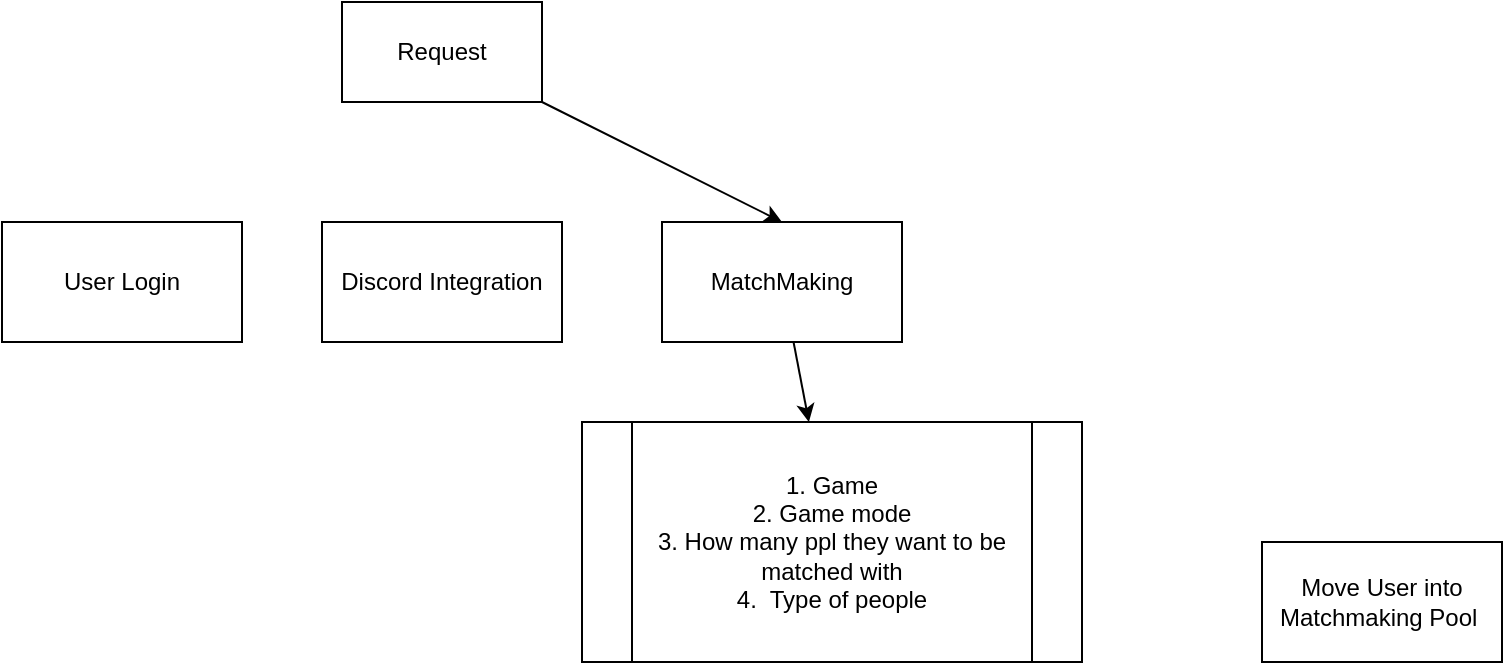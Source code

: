 <mxfile>
    <diagram id="bCHZrmS2TxnS9ojoxymP" name="Page-1">
        <mxGraphModel dx="691" dy="362" grid="1" gridSize="10" guides="1" tooltips="1" connect="1" arrows="1" fold="1" page="1" pageScale="1" pageWidth="850" pageHeight="1100" math="0" shadow="0">
            <root>
                <mxCell id="0"/>
                <mxCell id="1" parent="0"/>
                <mxCell id="6" style="edgeStyle=none;html=1;entryX=0.5;entryY=0;entryDx=0;entryDy=0;" parent="1" source="2" target="5" edge="1">
                    <mxGeometry relative="1" as="geometry"/>
                </mxCell>
                <mxCell id="2" value="Request" style="whiteSpace=wrap;html=1;" parent="1" vertex="1">
                    <mxGeometry x="220" y="10" width="100" height="50" as="geometry"/>
                </mxCell>
                <mxCell id="3" value="User Login" style="whiteSpace=wrap;html=1;" parent="1" vertex="1">
                    <mxGeometry x="50" y="120" width="120" height="60" as="geometry"/>
                </mxCell>
                <mxCell id="4" value="Discord Integration" style="whiteSpace=wrap;html=1;" parent="1" vertex="1">
                    <mxGeometry x="210" y="120" width="120" height="60" as="geometry"/>
                </mxCell>
                <mxCell id="14" value="" style="edgeStyle=none;html=1;" parent="1" source="5" target="13" edge="1">
                    <mxGeometry relative="1" as="geometry"/>
                </mxCell>
                <mxCell id="5" value="MatchMaking" style="whiteSpace=wrap;html=1;" parent="1" vertex="1">
                    <mxGeometry x="380" y="120" width="120" height="60" as="geometry"/>
                </mxCell>
                <mxCell id="7" value="Move User into Matchmaking Pool&amp;nbsp;" style="whiteSpace=wrap;html=1;" parent="1" vertex="1">
                    <mxGeometry x="680" y="280" width="120" height="60" as="geometry"/>
                </mxCell>
                <mxCell id="13" value="1. Game&lt;br&gt;2. Game mode&lt;br&gt;3. How many ppl they want to be matched with&lt;br&gt;4.&amp;nbsp; Type of people" style="shape=process;whiteSpace=wrap;html=1;backgroundOutline=1;" parent="1" vertex="1">
                    <mxGeometry x="340" y="220" width="250" height="120" as="geometry"/>
                </mxCell>
            </root>
        </mxGraphModel>
    </diagram>
</mxfile>